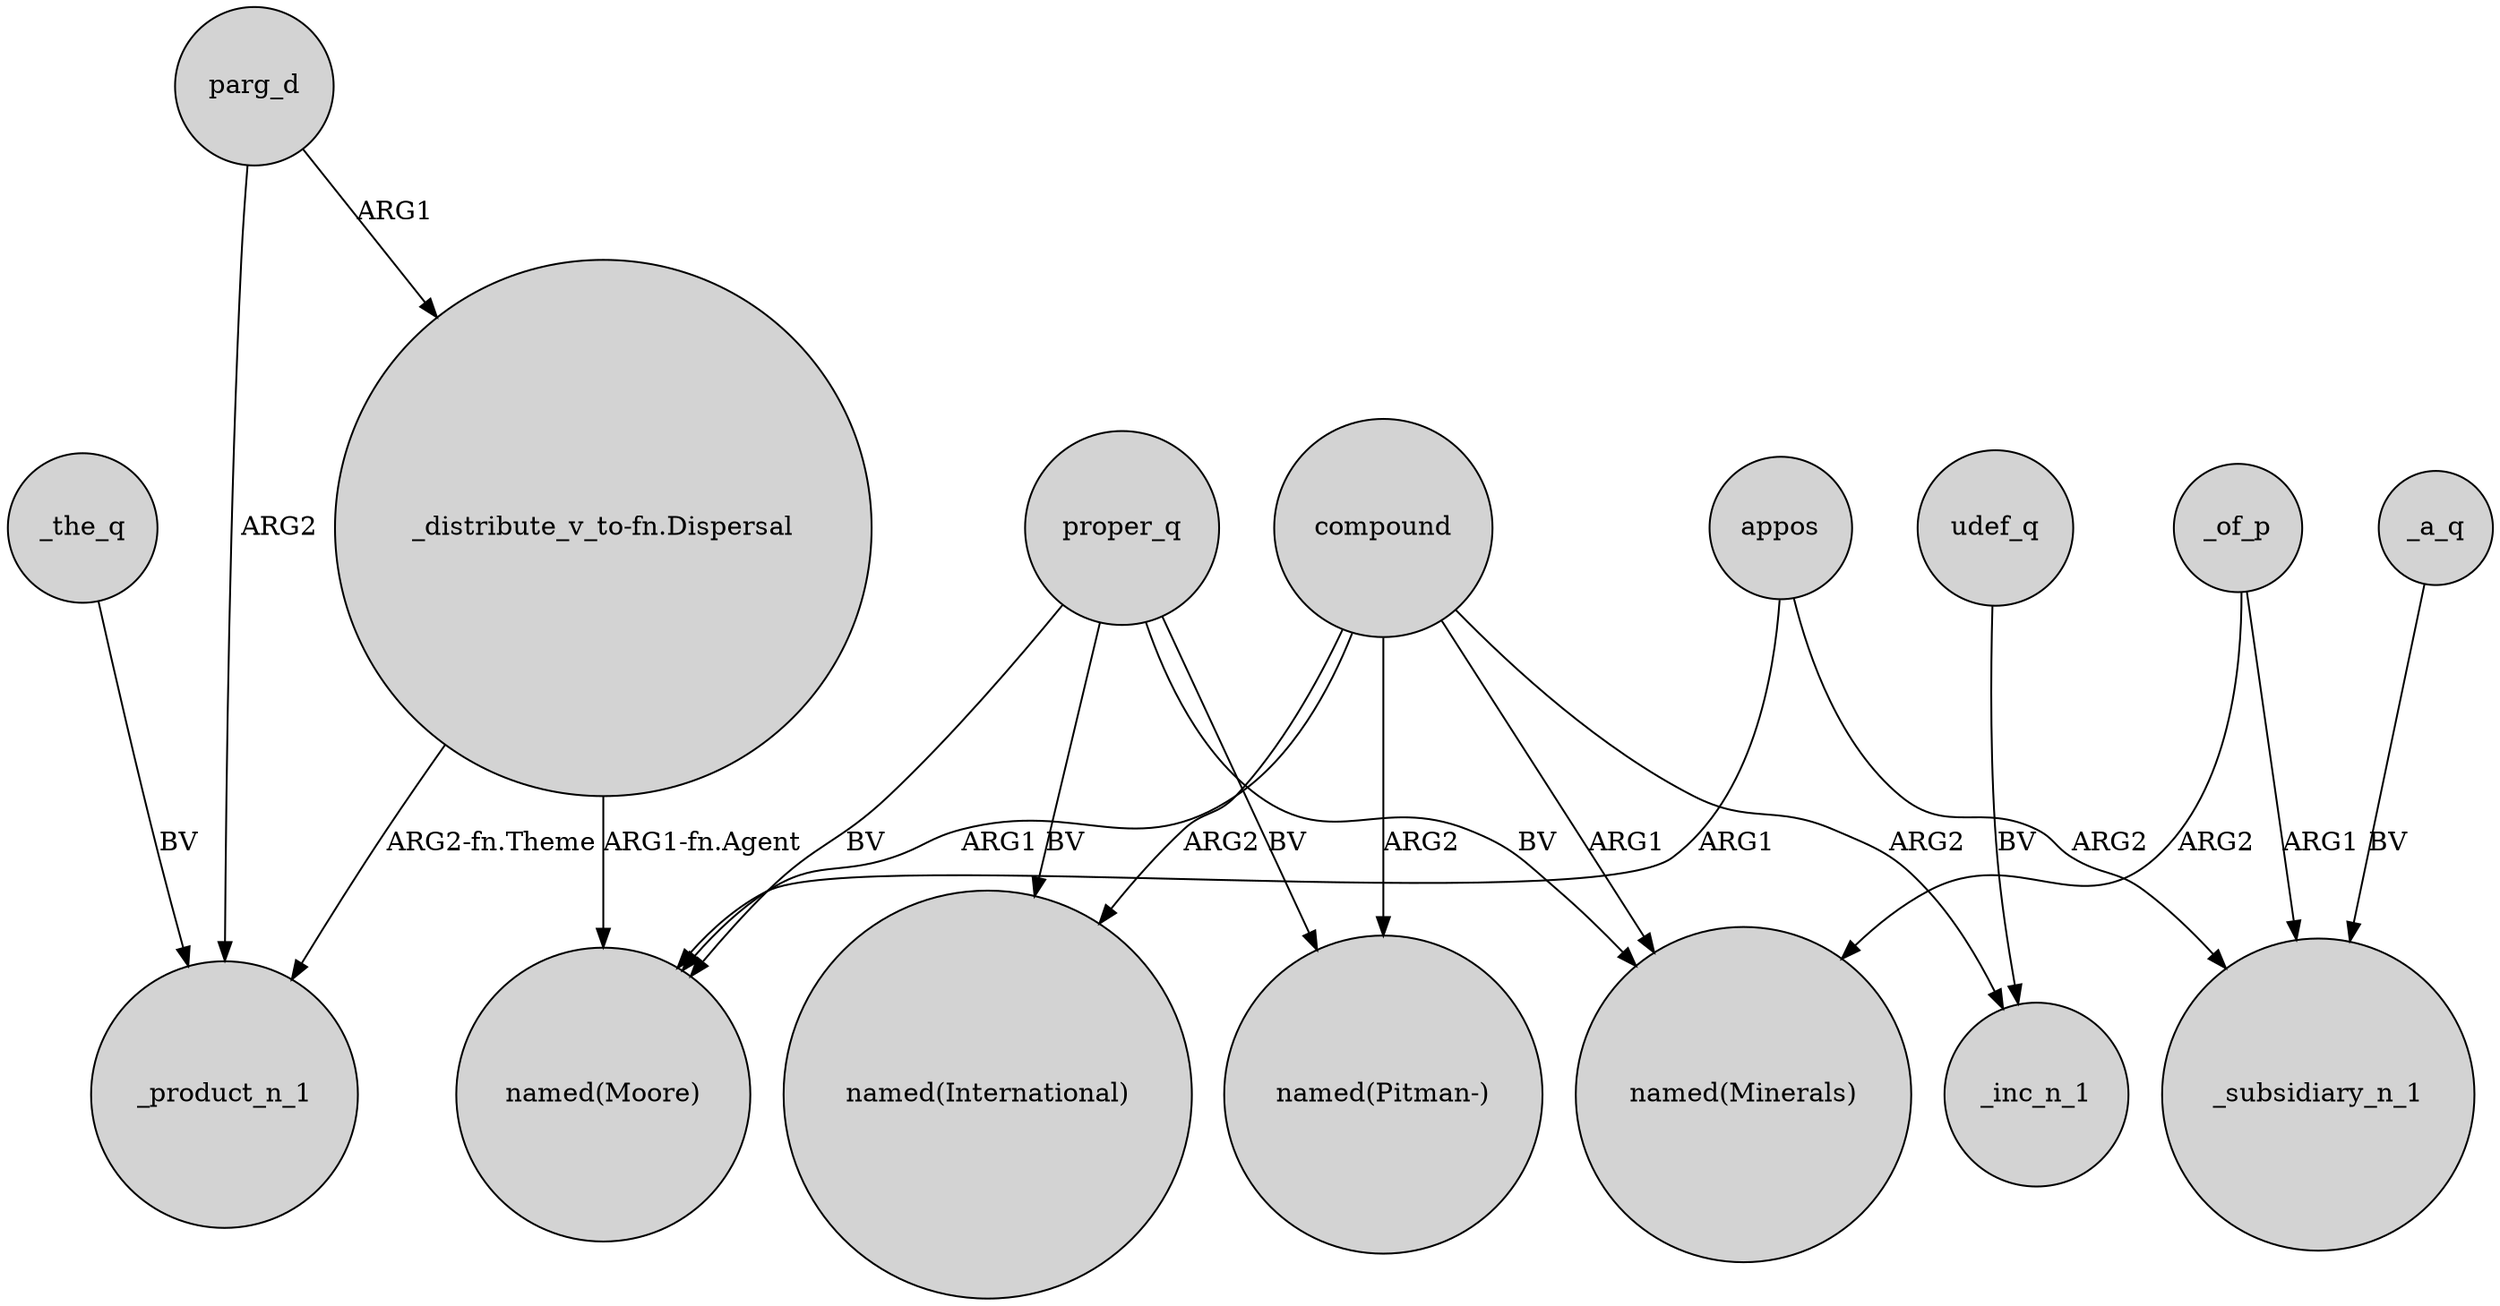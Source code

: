digraph {
	node [shape=circle style=filled]
	parg_d -> _product_n_1 [label=ARG2]
	_of_p -> _subsidiary_n_1 [label=ARG1]
	proper_q -> "named(Pitman-)" [label=BV]
	_of_p -> "named(Minerals)" [label=ARG2]
	parg_d -> "_distribute_v_to-fn.Dispersal" [label=ARG1]
	compound -> "named(Pitman-)" [label=ARG2]
	udef_q -> _inc_n_1 [label=BV]
	appos -> _subsidiary_n_1 [label=ARG2]
	"_distribute_v_to-fn.Dispersal" -> "named(Moore)" [label="ARG1-fn.Agent"]
	compound -> "named(Minerals)" [label=ARG1]
	"_distribute_v_to-fn.Dispersal" -> _product_n_1 [label="ARG2-fn.Theme"]
	_a_q -> _subsidiary_n_1 [label=BV]
	proper_q -> "named(Minerals)" [label=BV]
	compound -> "named(International)" [label=ARG2]
	compound -> "named(Moore)" [label=ARG1]
	proper_q -> "named(Moore)" [label=BV]
	_the_q -> _product_n_1 [label=BV]
	compound -> _inc_n_1 [label=ARG2]
	appos -> "named(Moore)" [label=ARG1]
	proper_q -> "named(International)" [label=BV]
}
